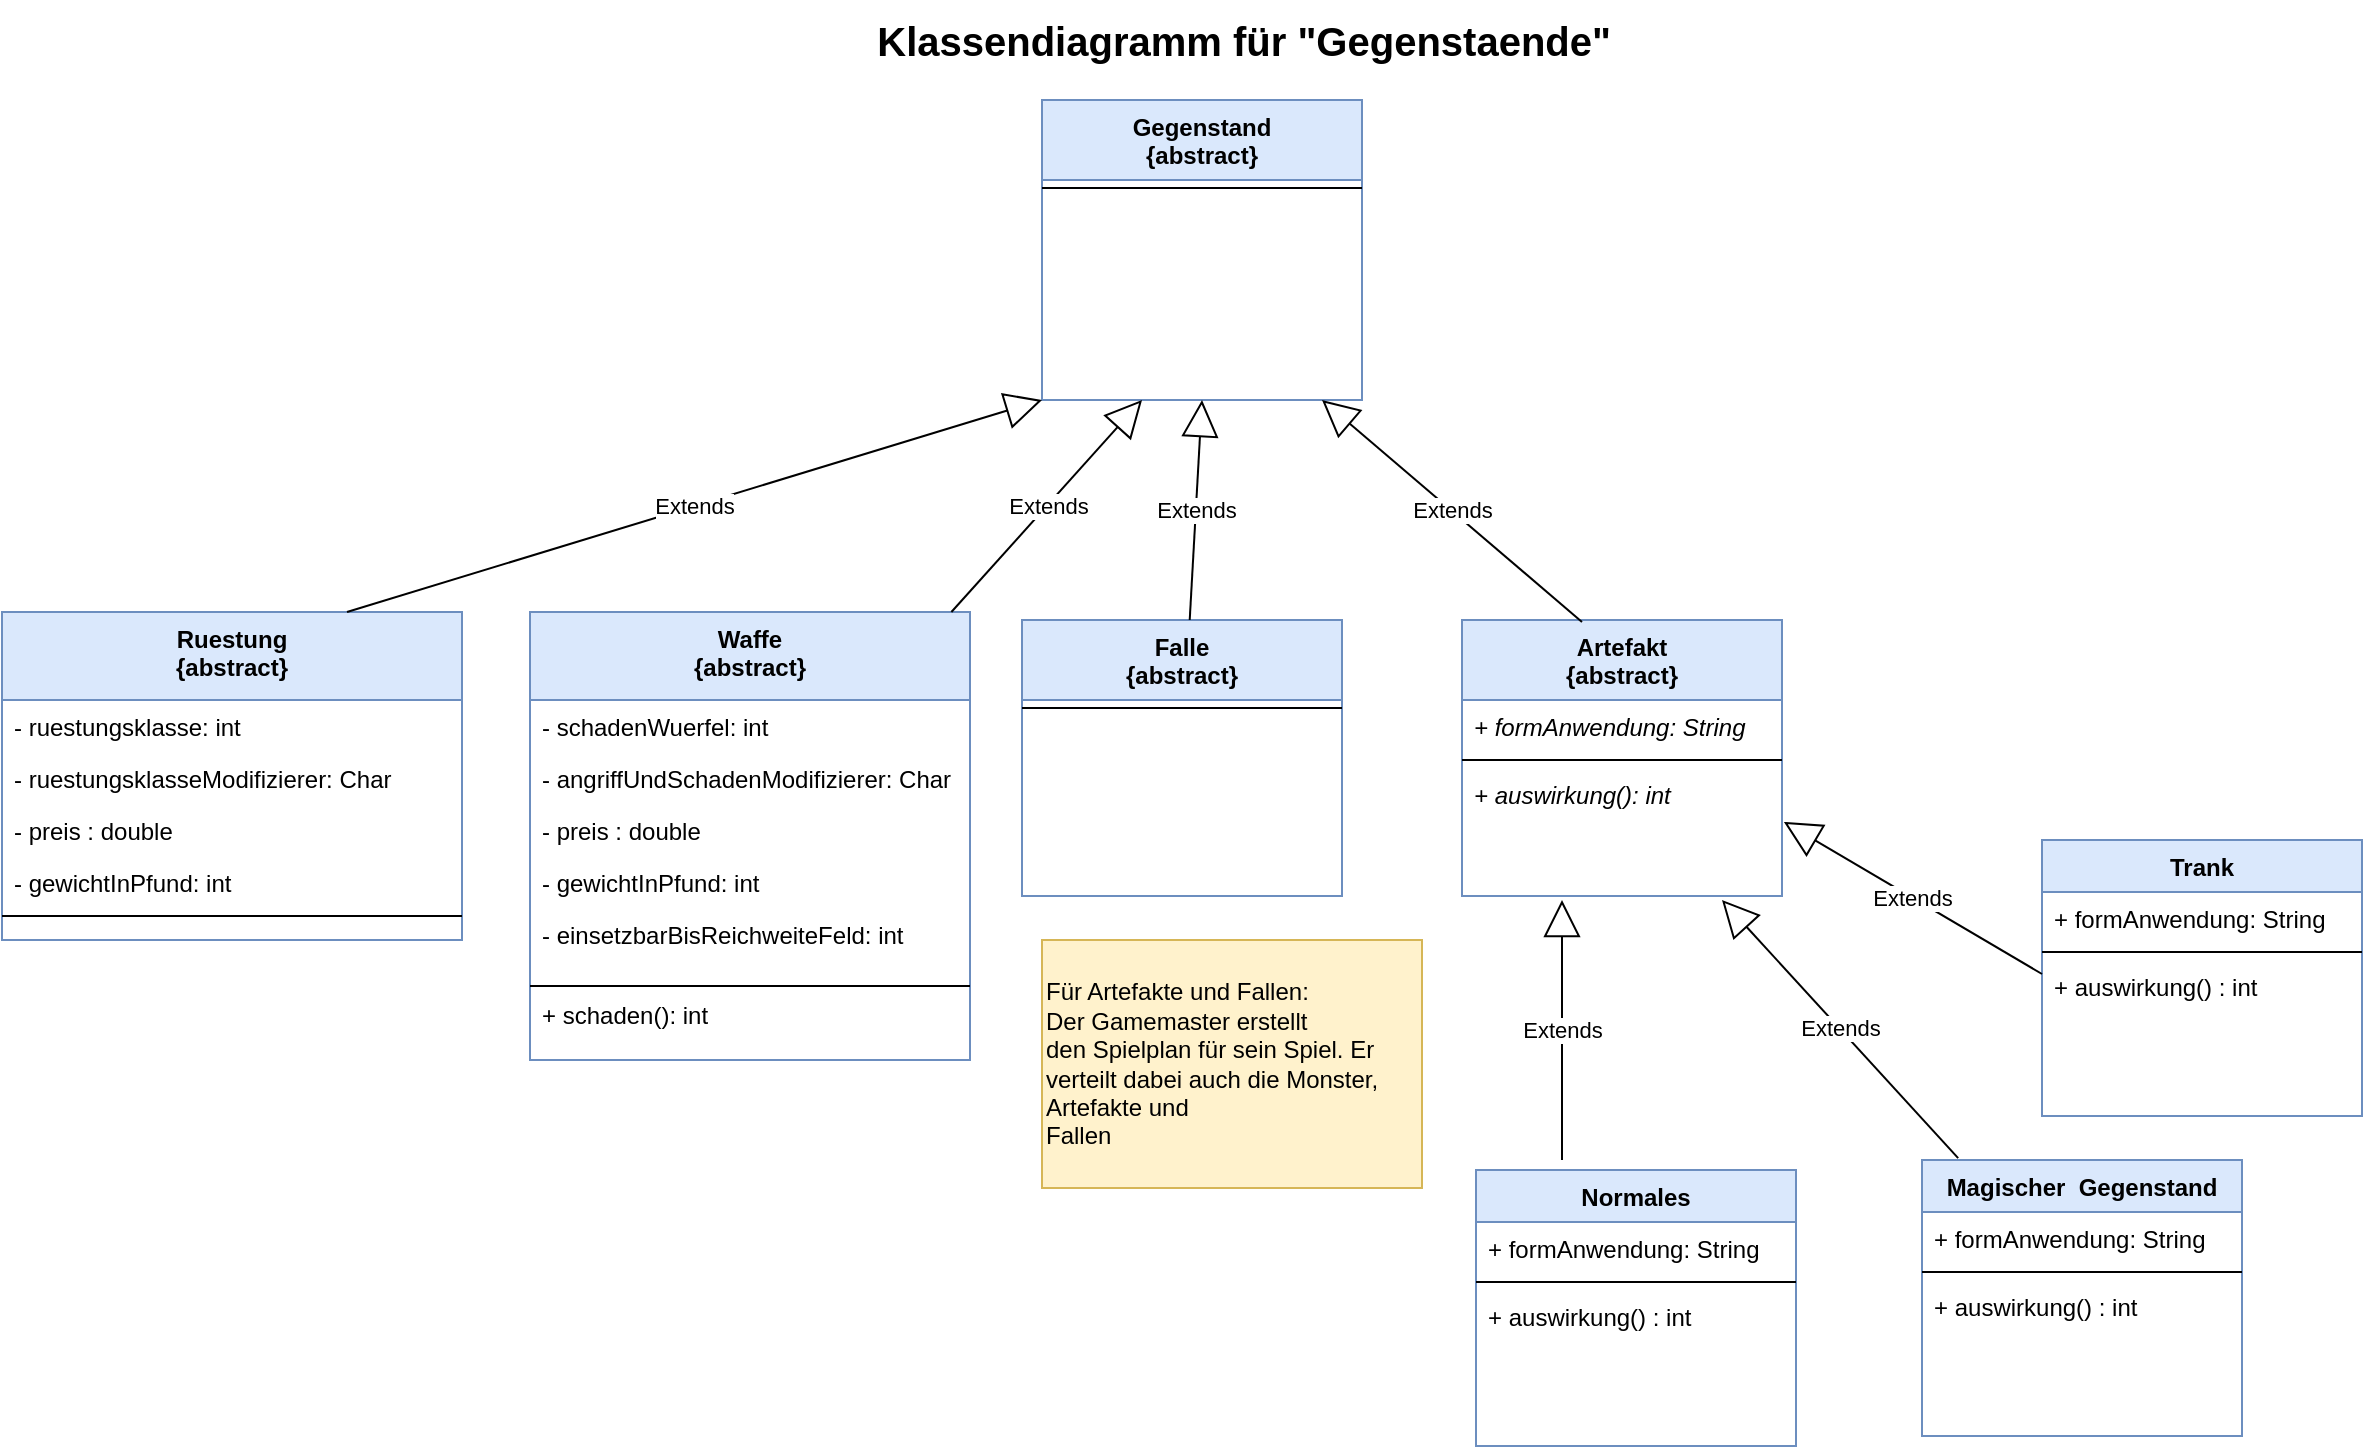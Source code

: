 <mxfile version="20.8.23" type="device"><diagram id="C5RBs43oDa-KdzZeNtuy" name="Page-1"><mxGraphModel dx="2214" dy="766" grid="1" gridSize="10" guides="1" tooltips="1" connect="1" arrows="1" fold="1" page="1" pageScale="1" pageWidth="827" pageHeight="1169" math="0" shadow="0"><root><mxCell id="WIyWlLk6GJQsqaUBKTNV-0"/><mxCell id="WIyWlLk6GJQsqaUBKTNV-1" parent="WIyWlLk6GJQsqaUBKTNV-0"/><mxCell id="zkfFHV4jXpPFQw0GAbJ--0" value="Gegenstand&#10;{abstract}" style="swimlane;fontStyle=1;align=center;verticalAlign=top;childLayout=stackLayout;horizontal=1;startSize=40;horizontalStack=0;resizeParent=1;resizeLast=0;collapsible=1;marginBottom=0;rounded=0;shadow=0;strokeWidth=1;fillColor=#dae8fc;strokeColor=#6c8ebf;" parent="WIyWlLk6GJQsqaUBKTNV-1" vertex="1"><mxGeometry x="450" y="50" width="160" height="150" as="geometry"><mxRectangle x="230" y="140" width="160" height="26" as="alternateBounds"/></mxGeometry></mxCell><mxCell id="zkfFHV4jXpPFQw0GAbJ--4" value="" style="line;html=1;strokeWidth=1;align=left;verticalAlign=middle;spacingTop=-1;spacingLeft=3;spacingRight=3;rotatable=0;labelPosition=right;points=[];portConstraint=eastwest;" parent="zkfFHV4jXpPFQw0GAbJ--0" vertex="1"><mxGeometry y="40" width="160" height="8" as="geometry"/></mxCell><mxCell id="zkfFHV4jXpPFQw0GAbJ--6" value="Ruestung&#10;{abstract}" style="swimlane;fontStyle=1;align=center;verticalAlign=top;childLayout=stackLayout;horizontal=1;startSize=44;horizontalStack=0;resizeParent=1;resizeLast=0;collapsible=1;marginBottom=0;rounded=0;shadow=0;strokeWidth=1;fillColor=#dae8fc;strokeColor=#6c8ebf;" parent="WIyWlLk6GJQsqaUBKTNV-1" vertex="1"><mxGeometry x="-70" y="306" width="230" height="164" as="geometry"><mxRectangle x="130" y="380" width="160" height="26" as="alternateBounds"/></mxGeometry></mxCell><mxCell id="jdlNmh9dpy0hnz_WSMQ4-87" value="- ruestungsklasse: int" style="text;align=left;verticalAlign=top;spacingLeft=4;spacingRight=4;overflow=hidden;rotatable=0;points=[[0,0.5],[1,0.5]];portConstraint=eastwest;" parent="zkfFHV4jXpPFQw0GAbJ--6" vertex="1"><mxGeometry y="44" width="230" height="26" as="geometry"/></mxCell><mxCell id="pDBR2LgxGJJ7t8s5ZoTR-42" value="- ruestungsklasseModifizierer: Char" style="text;align=left;verticalAlign=top;spacingLeft=4;spacingRight=4;overflow=hidden;rotatable=0;points=[[0,0.5],[1,0.5]];portConstraint=eastwest;" parent="zkfFHV4jXpPFQw0GAbJ--6" vertex="1"><mxGeometry y="70" width="230" height="26" as="geometry"/></mxCell><mxCell id="zkfFHV4jXpPFQw0GAbJ--7" value="- preis : double" style="text;align=left;verticalAlign=top;spacingLeft=4;spacingRight=4;overflow=hidden;rotatable=0;points=[[0,0.5],[1,0.5]];portConstraint=eastwest;" parent="zkfFHV4jXpPFQw0GAbJ--6" vertex="1"><mxGeometry y="96" width="230" height="26" as="geometry"/></mxCell><mxCell id="jdlNmh9dpy0hnz_WSMQ4-7" value="- gewichtInPfund: int" style="text;align=left;verticalAlign=top;spacingLeft=4;spacingRight=4;overflow=hidden;rotatable=0;points=[[0,0.5],[1,0.5]];portConstraint=eastwest;" parent="zkfFHV4jXpPFQw0GAbJ--6" vertex="1"><mxGeometry y="122" width="230" height="26" as="geometry"/></mxCell><mxCell id="zkfFHV4jXpPFQw0GAbJ--9" value="" style="line;html=1;strokeWidth=1;align=left;verticalAlign=middle;spacingTop=-1;spacingLeft=3;spacingRight=3;rotatable=0;labelPosition=right;points=[];portConstraint=eastwest;" parent="zkfFHV4jXpPFQw0GAbJ--6" vertex="1"><mxGeometry y="148" width="230" height="8" as="geometry"/></mxCell><mxCell id="zkfFHV4jXpPFQw0GAbJ--13" value="Waffe&#10;{abstract}" style="swimlane;fontStyle=1;align=center;verticalAlign=top;childLayout=stackLayout;horizontal=1;startSize=44;horizontalStack=0;resizeParent=1;resizeLast=0;collapsible=1;marginBottom=0;rounded=0;shadow=0;strokeWidth=1;fillColor=#dae8fc;strokeColor=#6c8ebf;" parent="WIyWlLk6GJQsqaUBKTNV-1" vertex="1"><mxGeometry x="194" y="306" width="220" height="224" as="geometry"><mxRectangle x="340" y="380" width="170" height="26" as="alternateBounds"/></mxGeometry></mxCell><mxCell id="pDBR2LgxGJJ7t8s5ZoTR-40" value="- schadenWuerfel: int" style="text;align=left;verticalAlign=top;spacingLeft=4;spacingRight=4;overflow=hidden;rotatable=0;points=[[0,0.5],[1,0.5]];portConstraint=eastwest;" parent="zkfFHV4jXpPFQw0GAbJ--13" vertex="1"><mxGeometry y="44" width="220" height="26" as="geometry"/></mxCell><mxCell id="jdlNmh9dpy0hnz_WSMQ4-2" value="- angriffUndSchadenModifizierer: Char" style="text;align=left;verticalAlign=top;spacingLeft=4;spacingRight=4;overflow=hidden;rotatable=0;points=[[0,0.5],[1,0.5]];portConstraint=eastwest;" parent="zkfFHV4jXpPFQw0GAbJ--13" vertex="1"><mxGeometry y="70" width="220" height="26" as="geometry"/></mxCell><mxCell id="5VYtcVGwD0X2BU78A318-43" value="- preis : double" style="text;align=left;verticalAlign=top;spacingLeft=4;spacingRight=4;overflow=hidden;rotatable=0;points=[[0,0.5],[1,0.5]];portConstraint=eastwest;" parent="zkfFHV4jXpPFQw0GAbJ--13" vertex="1"><mxGeometry y="96" width="220" height="26" as="geometry"/></mxCell><mxCell id="jdlNmh9dpy0hnz_WSMQ4-3" value="- gewichtInPfund: int" style="text;align=left;verticalAlign=top;spacingLeft=4;spacingRight=4;overflow=hidden;rotatable=0;points=[[0,0.5],[1,0.5]];portConstraint=eastwest;" parent="zkfFHV4jXpPFQw0GAbJ--13" vertex="1"><mxGeometry y="122" width="220" height="26" as="geometry"/></mxCell><mxCell id="5VYtcVGwD0X2BU78A318-42" value="- einsetzbarBisReichweiteFeld: int" style="text;align=left;verticalAlign=top;spacingLeft=4;spacingRight=4;overflow=hidden;rotatable=0;points=[[0,0.5],[1,0.5]];portConstraint=eastwest;" parent="zkfFHV4jXpPFQw0GAbJ--13" vertex="1"><mxGeometry y="148" width="220" height="38" as="geometry"/></mxCell><mxCell id="zkfFHV4jXpPFQw0GAbJ--15" value="" style="line;html=1;strokeWidth=1;align=left;verticalAlign=middle;spacingTop=-1;spacingLeft=3;spacingRight=3;rotatable=0;labelPosition=right;points=[];portConstraint=eastwest;" parent="zkfFHV4jXpPFQw0GAbJ--13" vertex="1"><mxGeometry y="186" width="220" height="2" as="geometry"/></mxCell><mxCell id="5VYtcVGwD0X2BU78A318-32" value="+ schaden(): int" style="text;align=left;verticalAlign=top;spacingLeft=4;spacingRight=4;overflow=hidden;rotatable=0;points=[[0,0.5],[1,0.5]];portConstraint=eastwest;fontStyle=0" parent="zkfFHV4jXpPFQw0GAbJ--13" vertex="1"><mxGeometry y="188" width="220" height="26" as="geometry"/></mxCell><mxCell id="5VYtcVGwD0X2BU78A318-0" value="Magischer  Gegenstand" style="swimlane;fontStyle=1;align=center;verticalAlign=top;childLayout=stackLayout;horizontal=1;startSize=26;horizontalStack=0;resizeParent=1;resizeLast=0;collapsible=1;marginBottom=0;rounded=0;shadow=0;strokeWidth=1;fillColor=#dae8fc;strokeColor=#6c8ebf;" parent="WIyWlLk6GJQsqaUBKTNV-1" vertex="1"><mxGeometry x="890" y="580" width="160" height="138" as="geometry"><mxRectangle x="130" y="380" width="160" height="26" as="alternateBounds"/></mxGeometry></mxCell><mxCell id="pDBR2LgxGJJ7t8s5ZoTR-47" value="+ formAnwendung: String" style="text;align=left;verticalAlign=top;spacingLeft=4;spacingRight=4;overflow=hidden;rotatable=0;points=[[0,0.5],[1,0.5]];portConstraint=eastwest;fontStyle=0" parent="5VYtcVGwD0X2BU78A318-0" vertex="1"><mxGeometry y="26" width="160" height="26" as="geometry"/></mxCell><mxCell id="5VYtcVGwD0X2BU78A318-3" value="" style="line;html=1;strokeWidth=1;align=left;verticalAlign=middle;spacingTop=-1;spacingLeft=3;spacingRight=3;rotatable=0;labelPosition=right;points=[];portConstraint=eastwest;" parent="5VYtcVGwD0X2BU78A318-0" vertex="1"><mxGeometry y="52" width="160" height="8" as="geometry"/></mxCell><mxCell id="5VYtcVGwD0X2BU78A318-5" value="+ auswirkung() : int" style="text;align=left;verticalAlign=top;spacingLeft=4;spacingRight=4;overflow=hidden;rotatable=0;points=[[0,0.5],[1,0.5]];portConstraint=eastwest;" parent="5VYtcVGwD0X2BU78A318-0" vertex="1"><mxGeometry y="60" width="160" height="26" as="geometry"/></mxCell><mxCell id="5VYtcVGwD0X2BU78A318-12" value="Falle&#10;{abstract}" style="swimlane;fontStyle=1;align=center;verticalAlign=top;childLayout=stackLayout;horizontal=1;startSize=40;horizontalStack=0;resizeParent=1;resizeLast=0;collapsible=1;marginBottom=0;rounded=0;shadow=0;strokeWidth=1;fillColor=#dae8fc;strokeColor=#6c8ebf;" parent="WIyWlLk6GJQsqaUBKTNV-1" vertex="1"><mxGeometry x="440" y="310" width="160" height="138" as="geometry"><mxRectangle x="130" y="380" width="160" height="26" as="alternateBounds"/></mxGeometry></mxCell><mxCell id="5VYtcVGwD0X2BU78A318-15" value="" style="line;html=1;strokeWidth=1;align=left;verticalAlign=middle;spacingTop=-1;spacingLeft=3;spacingRight=3;rotatable=0;labelPosition=right;points=[];portConstraint=eastwest;" parent="5VYtcVGwD0X2BU78A318-12" vertex="1"><mxGeometry y="40" width="160" height="8" as="geometry"/></mxCell><mxCell id="5VYtcVGwD0X2BU78A318-18" value="Trank" style="swimlane;fontStyle=1;align=center;verticalAlign=top;childLayout=stackLayout;horizontal=1;startSize=26;horizontalStack=0;resizeParent=1;resizeLast=0;collapsible=1;marginBottom=0;rounded=0;shadow=0;strokeWidth=1;fillColor=#dae8fc;strokeColor=#6c8ebf;" parent="WIyWlLk6GJQsqaUBKTNV-1" vertex="1"><mxGeometry x="950" y="420" width="160" height="138" as="geometry"><mxRectangle x="130" y="380" width="160" height="26" as="alternateBounds"/></mxGeometry></mxCell><mxCell id="pDBR2LgxGJJ7t8s5ZoTR-48" value="+ formAnwendung: String" style="text;align=left;verticalAlign=top;spacingLeft=4;spacingRight=4;overflow=hidden;rotatable=0;points=[[0,0.5],[1,0.5]];portConstraint=eastwest;fontStyle=0" parent="5VYtcVGwD0X2BU78A318-18" vertex="1"><mxGeometry y="26" width="160" height="26" as="geometry"/></mxCell><mxCell id="5VYtcVGwD0X2BU78A318-21" value="" style="line;html=1;strokeWidth=1;align=left;verticalAlign=middle;spacingTop=-1;spacingLeft=3;spacingRight=3;rotatable=0;labelPosition=right;points=[];portConstraint=eastwest;" parent="5VYtcVGwD0X2BU78A318-18" vertex="1"><mxGeometry y="52" width="160" height="8" as="geometry"/></mxCell><mxCell id="5VYtcVGwD0X2BU78A318-23" value="+ auswirkung() : int" style="text;align=left;verticalAlign=top;spacingLeft=4;spacingRight=4;overflow=hidden;rotatable=0;points=[[0,0.5],[1,0.5]];portConstraint=eastwest;" parent="5VYtcVGwD0X2BU78A318-18" vertex="1"><mxGeometry y="60" width="160" height="26" as="geometry"/></mxCell><mxCell id="5VYtcVGwD0X2BU78A318-35" value="Artefakt&#10;{abstract}" style="swimlane;fontStyle=1;align=center;verticalAlign=top;childLayout=stackLayout;horizontal=1;startSize=40;horizontalStack=0;resizeParent=1;resizeLast=0;collapsible=1;marginBottom=0;rounded=0;shadow=0;strokeWidth=1;fillColor=#dae8fc;strokeColor=#6c8ebf;" parent="WIyWlLk6GJQsqaUBKTNV-1" vertex="1"><mxGeometry x="660" y="310" width="160" height="138" as="geometry"><mxRectangle x="130" y="380" width="160" height="26" as="alternateBounds"/></mxGeometry></mxCell><mxCell id="pDBR2LgxGJJ7t8s5ZoTR-45" value="+ formAnwendung: String" style="text;align=left;verticalAlign=top;spacingLeft=4;spacingRight=4;overflow=hidden;rotatable=0;points=[[0,0.5],[1,0.5]];portConstraint=eastwest;fontStyle=2" parent="5VYtcVGwD0X2BU78A318-35" vertex="1"><mxGeometry y="40" width="160" height="26" as="geometry"/></mxCell><mxCell id="5VYtcVGwD0X2BU78A318-38" value="" style="line;html=1;strokeWidth=1;align=left;verticalAlign=middle;spacingTop=-1;spacingLeft=3;spacingRight=3;rotatable=0;labelPosition=right;points=[];portConstraint=eastwest;" parent="5VYtcVGwD0X2BU78A318-35" vertex="1"><mxGeometry y="66" width="160" height="8" as="geometry"/></mxCell><mxCell id="5VYtcVGwD0X2BU78A318-39" value="+ auswirkung(): int" style="text;align=left;verticalAlign=top;spacingLeft=4;spacingRight=4;overflow=hidden;rotatable=0;points=[[0,0.5],[1,0.5]];portConstraint=eastwest;fontStyle=2" parent="5VYtcVGwD0X2BU78A318-35" vertex="1"><mxGeometry y="74" width="160" height="26" as="geometry"/></mxCell><mxCell id="jdlNmh9dpy0hnz_WSMQ4-22" value="&lt;b&gt;&lt;font style=&quot;font-size: 20px;&quot;&gt;&amp;nbsp; Klassendiagramm für &quot;Gegenstaende&quot;&lt;/font&gt;&lt;/b&gt;" style="text;html=1;align=center;verticalAlign=middle;resizable=0;points=[];autosize=1;strokeColor=none;fillColor=none;" parent="WIyWlLk6GJQsqaUBKTNV-1" vertex="1"><mxGeometry x="345" width="400" height="40" as="geometry"/></mxCell><mxCell id="pDBR2LgxGJJ7t8s5ZoTR-24" value="Normales" style="swimlane;fontStyle=1;align=center;verticalAlign=top;childLayout=stackLayout;horizontal=1;startSize=26;horizontalStack=0;resizeParent=1;resizeLast=0;collapsible=1;marginBottom=0;rounded=0;shadow=0;strokeWidth=1;fillColor=#dae8fc;strokeColor=#6c8ebf;" parent="WIyWlLk6GJQsqaUBKTNV-1" vertex="1"><mxGeometry x="667" y="585" width="160" height="138" as="geometry"><mxRectangle x="130" y="380" width="160" height="26" as="alternateBounds"/></mxGeometry></mxCell><mxCell id="pDBR2LgxGJJ7t8s5ZoTR-46" value="+ formAnwendung: String" style="text;align=left;verticalAlign=top;spacingLeft=4;spacingRight=4;overflow=hidden;rotatable=0;points=[[0,0.5],[1,0.5]];portConstraint=eastwest;fontStyle=0" parent="pDBR2LgxGJJ7t8s5ZoTR-24" vertex="1"><mxGeometry y="26" width="160" height="26" as="geometry"/></mxCell><mxCell id="pDBR2LgxGJJ7t8s5ZoTR-27" value="" style="line;html=1;strokeWidth=1;align=left;verticalAlign=middle;spacingTop=-1;spacingLeft=3;spacingRight=3;rotatable=0;labelPosition=right;points=[];portConstraint=eastwest;" parent="pDBR2LgxGJJ7t8s5ZoTR-24" vertex="1"><mxGeometry y="52" width="160" height="8" as="geometry"/></mxCell><mxCell id="pDBR2LgxGJJ7t8s5ZoTR-28" value="+ auswirkung() : int" style="text;align=left;verticalAlign=top;spacingLeft=4;spacingRight=4;overflow=hidden;rotatable=0;points=[[0,0.5],[1,0.5]];portConstraint=eastwest;" parent="pDBR2LgxGJJ7t8s5ZoTR-24" vertex="1"><mxGeometry y="60" width="160" height="26" as="geometry"/></mxCell><mxCell id="pDBR2LgxGJJ7t8s5ZoTR-29" value="Extends" style="endArrow=block;endSize=16;endFill=0;html=1;rounded=0;entryX=0.5;entryY=1;entryDx=0;entryDy=0;" parent="WIyWlLk6GJQsqaUBKTNV-1" source="5VYtcVGwD0X2BU78A318-12" target="zkfFHV4jXpPFQw0GAbJ--0" edge="1"><mxGeometry width="160" relative="1" as="geometry"><mxPoint x="510" y="530" as="sourcePoint"/><mxPoint x="540" y="190" as="targetPoint"/></mxGeometry></mxCell><mxCell id="pDBR2LgxGJJ7t8s5ZoTR-52" value="Für Artefakte und Fallen:&lt;br&gt;Der Gamemaster erstellt&lt;br&gt;den Spielplan für sein Spiel. Er verteilt dabei auch die Monster, Artefakte und&lt;br&gt;Fallen" style="text;html=1;strokeColor=#d6b656;fillColor=#fff2cc;align=left;verticalAlign=middle;whiteSpace=wrap;rounded=0;" parent="WIyWlLk6GJQsqaUBKTNV-1" vertex="1"><mxGeometry x="450" y="470" width="190" height="124" as="geometry"/></mxCell><mxCell id="G1ZsjAZ_Jjq35C4xt4GH-0" value="Extends" style="endArrow=block;endSize=16;endFill=0;html=1;rounded=0;exitX=0.75;exitY=0;exitDx=0;exitDy=0;entryX=0;entryY=1;entryDx=0;entryDy=0;" parent="WIyWlLk6GJQsqaUBKTNV-1" source="zkfFHV4jXpPFQw0GAbJ--6" target="zkfFHV4jXpPFQw0GAbJ--0" edge="1"><mxGeometry width="160" relative="1" as="geometry"><mxPoint x="757" y="595" as="sourcePoint"/><mxPoint x="720" y="460" as="targetPoint"/></mxGeometry></mxCell><mxCell id="G1ZsjAZ_Jjq35C4xt4GH-1" value="Extends" style="endArrow=block;endSize=16;endFill=0;html=1;rounded=0;" parent="WIyWlLk6GJQsqaUBKTNV-1" source="zkfFHV4jXpPFQw0GAbJ--13" edge="1"><mxGeometry width="160" relative="1" as="geometry"><mxPoint x="767" y="605" as="sourcePoint"/><mxPoint x="500" y="200" as="targetPoint"/></mxGeometry></mxCell><mxCell id="G1ZsjAZ_Jjq35C4xt4GH-2" value="Extends" style="endArrow=block;endSize=16;endFill=0;html=1;rounded=0;exitX=0.375;exitY=0.007;exitDx=0;exitDy=0;exitPerimeter=0;" parent="WIyWlLk6GJQsqaUBKTNV-1" source="5VYtcVGwD0X2BU78A318-35" edge="1"><mxGeometry width="160" relative="1" as="geometry"><mxPoint x="777" y="615" as="sourcePoint"/><mxPoint x="590" y="200" as="targetPoint"/></mxGeometry></mxCell><mxCell id="FGAerXcirn33G0LEW48D-0" value="Extends" style="endArrow=block;endSize=16;endFill=0;html=1;rounded=0;exitX=0;exitY=0.269;exitDx=0;exitDy=0;exitPerimeter=0;entryX=1.006;entryY=1.038;entryDx=0;entryDy=0;entryPerimeter=0;" edge="1" parent="WIyWlLk6GJQsqaUBKTNV-1" source="5VYtcVGwD0X2BU78A318-23" target="5VYtcVGwD0X2BU78A318-39"><mxGeometry width="160" relative="1" as="geometry"><mxPoint x="730" y="321" as="sourcePoint"/><mxPoint x="600" y="210" as="targetPoint"/></mxGeometry></mxCell><mxCell id="FGAerXcirn33G0LEW48D-1" value="Extends" style="endArrow=block;endSize=16;endFill=0;html=1;rounded=0;exitX=0.113;exitY=-0.007;exitDx=0;exitDy=0;exitPerimeter=0;" edge="1" parent="WIyWlLk6GJQsqaUBKTNV-1" source="5VYtcVGwD0X2BU78A318-0"><mxGeometry width="160" relative="1" as="geometry"><mxPoint x="740" y="331" as="sourcePoint"/><mxPoint x="790" y="450" as="targetPoint"/></mxGeometry></mxCell><mxCell id="FGAerXcirn33G0LEW48D-2" value="Extends" style="endArrow=block;endSize=16;endFill=0;html=1;rounded=0;" edge="1" parent="WIyWlLk6GJQsqaUBKTNV-1"><mxGeometry width="160" relative="1" as="geometry"><mxPoint x="710" y="580" as="sourcePoint"/><mxPoint x="710" y="450" as="targetPoint"/></mxGeometry></mxCell></root></mxGraphModel></diagram></mxfile>